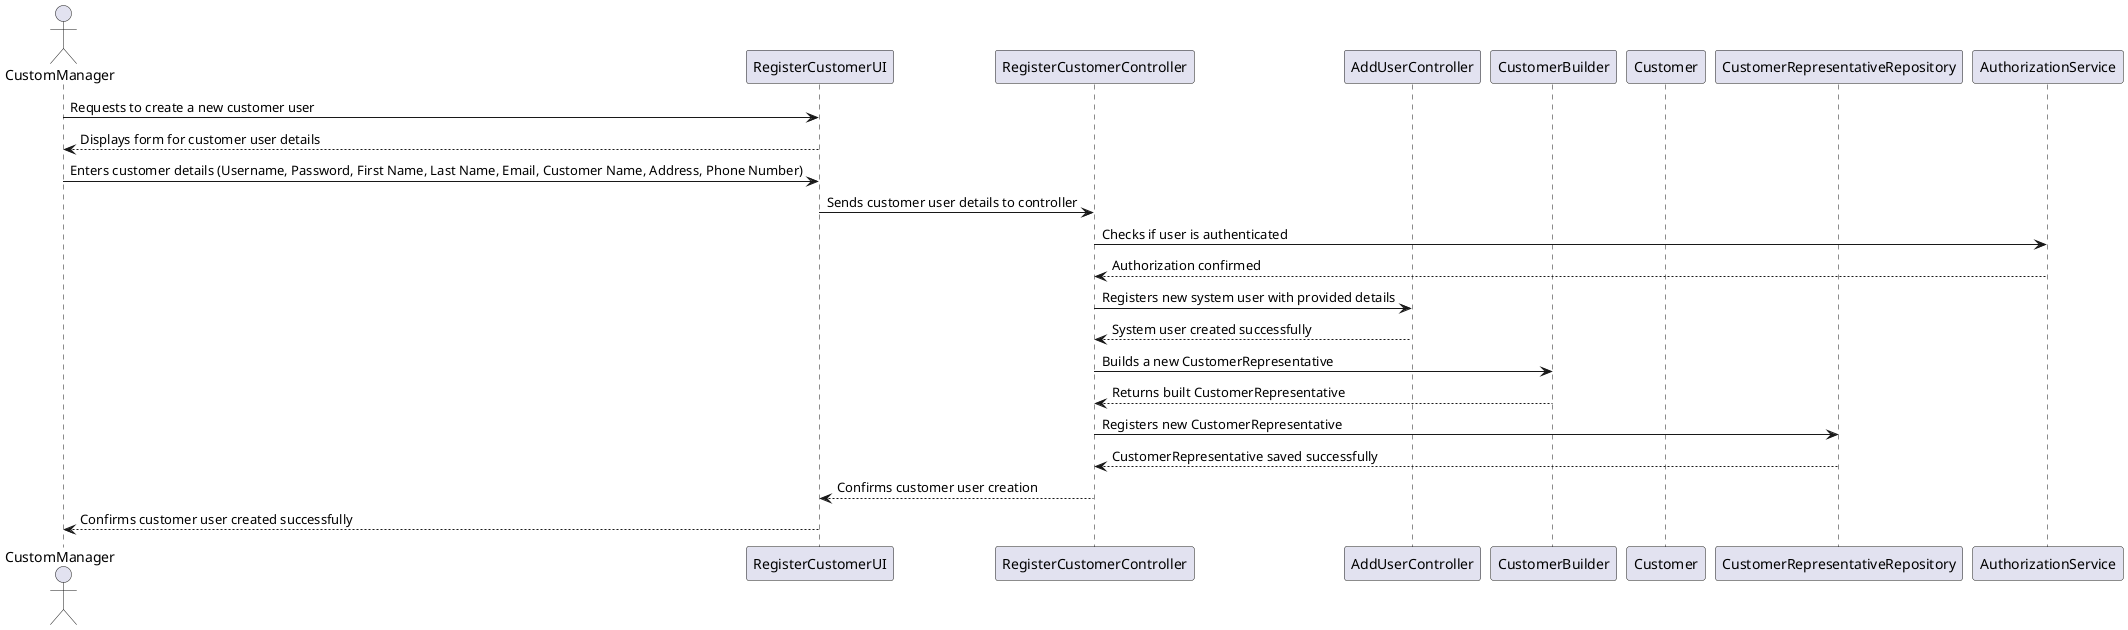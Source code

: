 @startuml
actor CustomManager
participant "RegisterCustomerUI" as UI
participant "RegisterCustomerController" as CC
participant "AddUserController" as AUC
participant "CustomerBuilder" as CB
participant "Customer" as Cust
participant "CustomerRepresentativeRepository" as CRR
participant "AuthorizationService" as Authz

CustomManager -> UI: Requests to create a new customer user
UI --> CustomManager: Displays form for customer user details

CustomManager -> UI: Enters customer details (Username, Password, First Name, Last Name, Email, Customer Name, Address, Phone Number)
UI -> CC: Sends customer user details to controller

CC -> Authz: Checks if user is authenticated
Authz --> CC: Authorization confirmed

CC -> AUC: Registers new system user with provided details
AUC --> CC: System user created successfully

CC -> CB: Builds a new CustomerRepresentative
CB --> CC: Returns built CustomerRepresentative

CC -> CRR: Registers new CustomerRepresentative
CRR --> CC: CustomerRepresentative saved successfully

CC --> UI: Confirms customer user creation
UI --> CustomManager: Confirms customer user created successfully
@enduml
